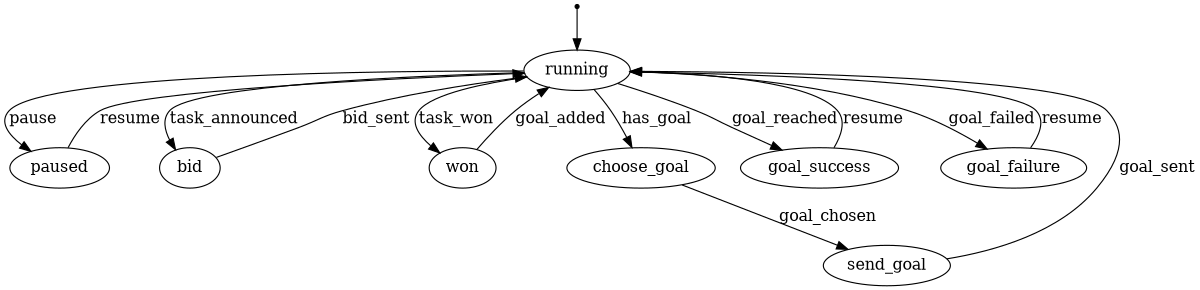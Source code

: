 digraph robot_controller {
#	rankdir=LR;
	size="8,12"

	# node [style=invis] START;
	node [shape=ellipse, label="running"] running;
	node [shape=ellipse, label="paused"] paused;
	node [shape=ellipse, label="bid"] bid;
	node [shape=ellipse, label="won"] won;
	node [shape=ellipse, label="choose_goal"] choose_goal;
	node [shape=ellipse, label="send_goal"] send_goal;
	node [shape=ellipse, label="goal_success"] goal_success;
	node [shape=ellipse, label="goal_failure"] goal_failure;
	node [shape=point] start;
	
	start        -> running;
	running      -> choose_goal [label="has_goal"];

	# Make a bid
	running      -> bid [label="task_announced"];
	bid          -> running [label="bid_sent"];

	# Task won; add to agenda
	running      -> won [label="task_won"];
	won          -> running [label="goal_added"];

	# Agenda is non-empty; choose a goal and go to it.
	choose_goal  -> send_goal [label="goal_chosen"];
	send_goal    -> running [label="goal_sent"];

	# Pause/resume
	running      -> paused [label="pause"];
	paused       -> running [label="resume"];

	# Success/failure
	running      -> goal_success [label="goal_reached"];
	goal_success -> running [label="resume"];

	running      -> goal_failure [label="goal_failed"];
	goal_failure -> running [label="resume"];
	
}